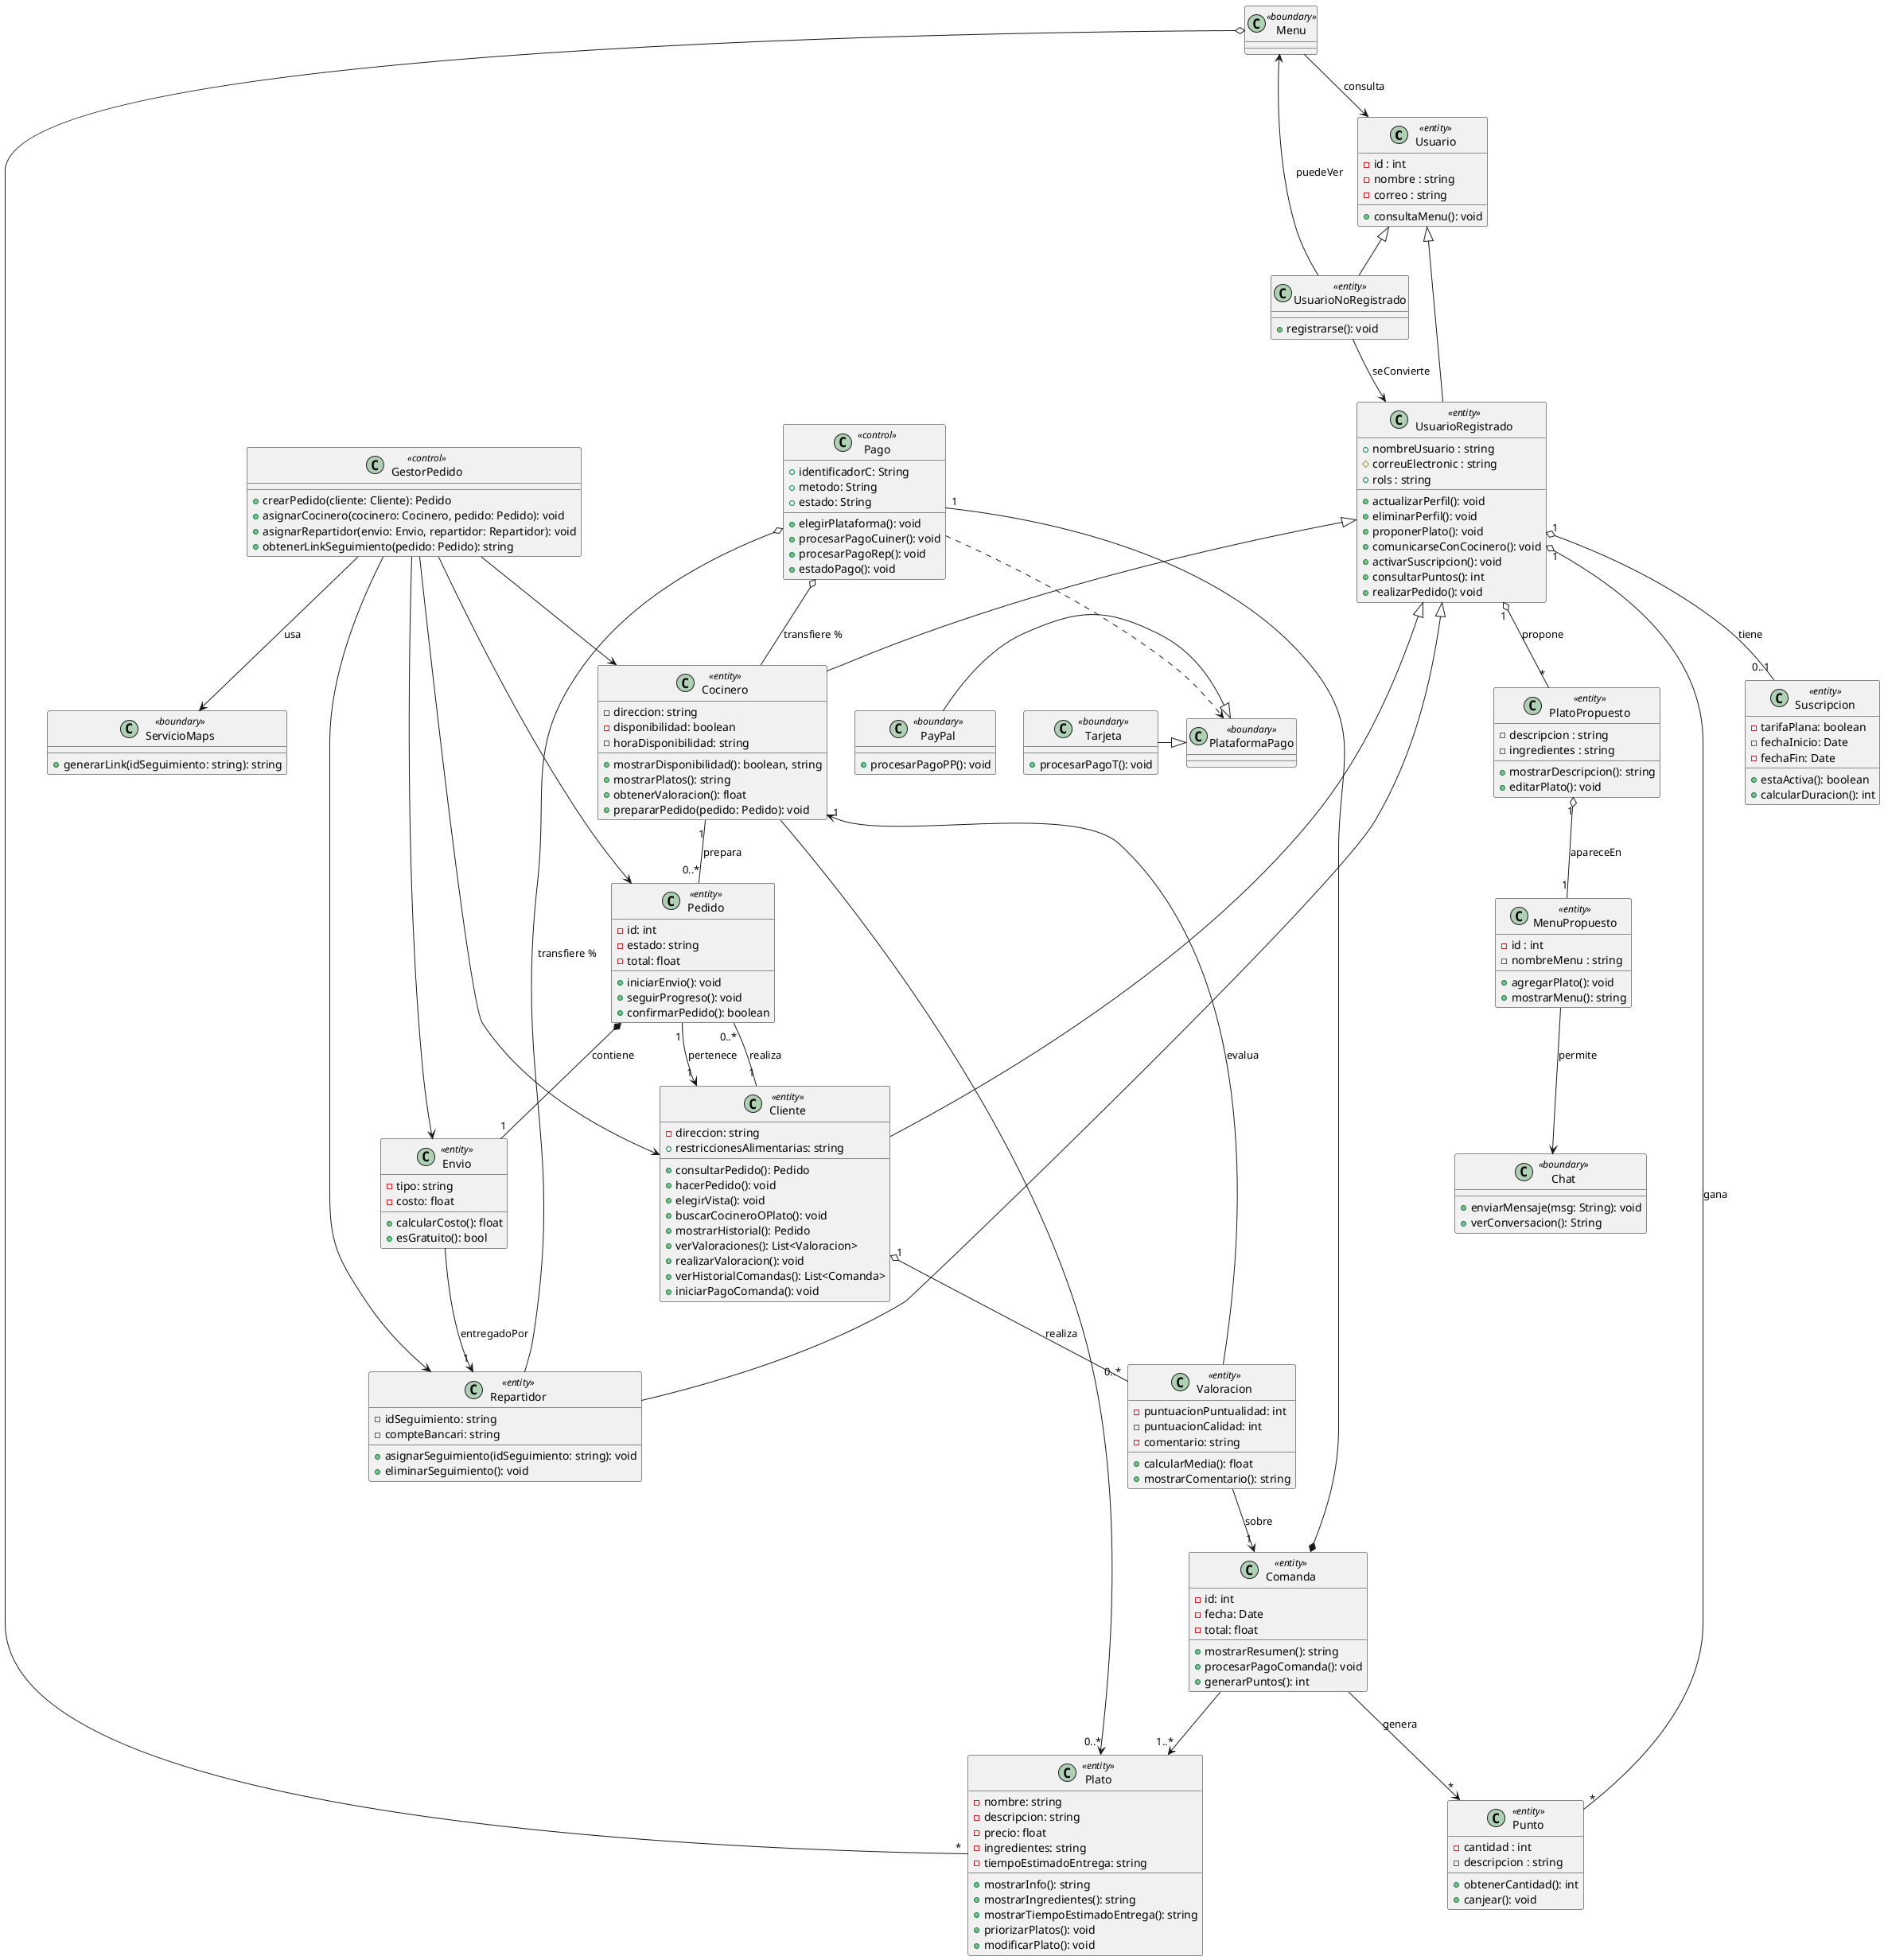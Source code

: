 @startuml

class Usuario <<entity>> {
  -id : int
  -nombre : string
  -correo : string
  +consultaMenu(): void
}

class UsuarioNoRegistrado <<entity>> {
  +registrarse(): void
}

class UsuarioRegistrado <<entity>> {
  +nombreUsuario : string
  #correuElectronic : string
  +rols : string
  +actualizarPerfil(): void
  +eliminarPerfil(): void
  +proponerPlato(): void
  +comunicarseConCocinero(): void
  +activarSuscripcion(): void
  +consultarPuntos(): int
  +realizarPedido(): void
}

Usuario <|-- UsuarioRegistrado
Usuario <|-- UsuarioNoRegistrado

class Cliente <<entity>> {
  -direccion: string
  +restriccionesAlimentarias: string
  +consultarPedido(): Pedido
  +hacerPedido(): void
  +elegirVista(): void
  +buscarCocineroOPlato(): void
  +mostrarHistorial(): Pedido
  +verValoraciones(): List<Valoracion>
  +realizarValoracion(): void
  +verHistorialComandas(): List<Comanda>
  +iniciarPagoComanda(): void
}

class Cocinero <<entity>> {
  -direccion: string
  -disponibilidad: boolean
  -horaDisponibilidad: string
  +mostrarDisponibilidad(): boolean, string
  +mostrarPlatos(): string
  +obtenerValoracion(): float
  +prepararPedido(pedido: Pedido): void
}

class Repartidor <<entity>> {
  -idSeguimiento: string
  -compteBancari: string
  +asignarSeguimiento(idSeguimiento: string): void
  +eliminarSeguimiento(): void
}

UsuarioRegistrado <|-- Cliente
UsuarioRegistrado <|-- Cocinero
UsuarioRegistrado <|-- Repartidor

class Pedido <<entity>> {
  -id: int
  -estado: string
  -total: float
  +iniciarEnvio(): void
  +seguirProgreso(): void
  +confirmarPedido(): boolean
}

class Envio <<entity>> {
  -tipo: string
  -costo: float
  +calcularCosto(): float
  +esGratuito(): bool
}

class Comanda <<entity>> {
  -id: int
  -fecha: Date
  -total: float
  +mostrarResumen(): string
  +procesarPagoComanda(): void
  +generarPuntos(): int
}

class Plato <<entity>> {
  -nombre: string
  -descripcion: string
  -precio: float
  -ingredientes: string
  -tiempoEstimadoEntrega: string
  +mostrarInfo(): string
  +mostrarIngredientes(): string
  +mostrarTiempoEstimadoEntrega(): string
  +priorizarPlatos(): void
  +modificarPlato(): void
}

class Valoracion <<entity>> {
  -puntuacionPuntualidad: int
  -puntuacionCalidad: int
  -comentario: string
  +calcularMedia(): float
  +mostrarComentario(): string
}

class PlatoPropuesto <<entity>> {
  -descripcion : string
  -ingredientes : string
  +mostrarDescripcion(): string
  +editarPlato(): void
}

class MenuPropuesto <<entity>> {
  -id : int
  -nombreMenu : string
  +agregarPlato(): void
  +mostrarMenu(): string
}

class Suscripcion <<entity>> {
  -tarifaPlana: boolean
  -fechaInicio: Date
  -fechaFin: Date
  +estaActiva(): boolean
  +calcularDuracion(): int
}

class Punto <<entity>> {
  -cantidad : int
  -descripcion : string
  +obtenerCantidad(): int
  +canjear(): void
}

class GestorPedido <<control>> {
  +crearPedido(cliente: Cliente): Pedido
  +asignarCocinero(cocinero: Cocinero, pedido: Pedido): void
  +asignarRepartidor(envio: Envio, repartidor: Repartidor): void
  +obtenerLinkSeguimiento(pedido: Pedido): string
}

class Pago <<control>> {
  +identificadorC: String
  +metodo: String
  +estado: String
  +elegirPlataforma(): void
  +procesarPagoCuiner(): void
  +procesarPagoRep(): void
  +estadoPago(): void
}

class Menu <<boundary>>
class ServicioMaps <<boundary>> {
  +generarLink(idSeguimiento: string): string
}
class PlataformaPago <<boundary>>
class Tarjeta <<boundary>> {
  +procesarPagoT(): void
}
class PayPal <<boundary>> {
  +procesarPagoPP(): void
}
class Chat <<boundary>> {
  +enviarMensaje(msg: String): void
  +verConversacion(): String
}

Menu --> Usuario : consulta
UsuarioNoRegistrado --> Menu : puedeVer
UsuarioNoRegistrado --> UsuarioRegistrado : seConvierte

Cliente "1" -- "0..*" Pedido : realiza
Pedido "1" --> "1" Cliente : pertenece
Cocinero "1" -- "0..*" Pedido : prepara
Pedido *-- "1" Envio : contiene
Envio --> "1" Repartidor : entregadoPor
GestorPedido --> Pedido
GestorPedido --> Envio
GestorPedido --> Cliente
GestorPedido --> Cocinero
GestorPedido --> Repartidor
GestorPedido --> ServicioMaps : usa

Comanda *-- "1" Pago
Pago o-- Cocinero : transfiere %
Pago o-- Repartidor : transfiere %
Pago ..> PlataformaPago
Tarjeta -|> PlataformaPago
PayPal -|> PlataformaPago

Cliente "1" o-- "0..*" Valoracion : realiza
Valoracion --> "1" Comanda : sobre
Valoracion --> "1" Cocinero : evalua

UsuarioRegistrado "1" o-- "*" PlatoPropuesto : propone
PlatoPropuesto "1" o-- "1" MenuPropuesto : apareceEn
MenuPropuesto --> Chat : permite

UsuarioRegistrado "1" o-- "0..1" Suscripcion : tiene
UsuarioRegistrado "1" o-- "*" Punto : gana
Comanda --> "*" Punto : genera

Comanda --> "1..*" Plato
Cocinero --> "0..*" Plato
Menu o-- "*" Plato

@enduml
